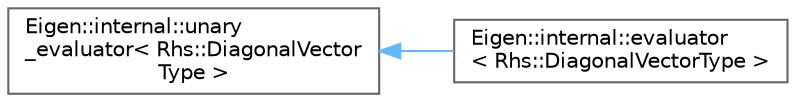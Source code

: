 digraph "类继承关系图"
{
 // LATEX_PDF_SIZE
  bgcolor="transparent";
  edge [fontname=Helvetica,fontsize=10,labelfontname=Helvetica,labelfontsize=10];
  node [fontname=Helvetica,fontsize=10,shape=box,height=0.2,width=0.4];
  rankdir="LR";
  Node0 [id="Node000000",label="Eigen::internal::unary\l_evaluator\< Rhs::DiagonalVector\lType \>",height=0.2,width=0.4,color="grey40", fillcolor="white", style="filled",URL="$struct_eigen_1_1internal_1_1unary__evaluator.html",tooltip=" "];
  Node0 -> Node1 [id="edge4657_Node000000_Node000001",dir="back",color="steelblue1",style="solid",tooltip=" "];
  Node1 [id="Node000001",label="Eigen::internal::evaluator\l\< Rhs::DiagonalVectorType \>",height=0.2,width=0.4,color="grey40", fillcolor="white", style="filled",URL="$struct_eigen_1_1internal_1_1evaluator.html",tooltip=" "];
}
